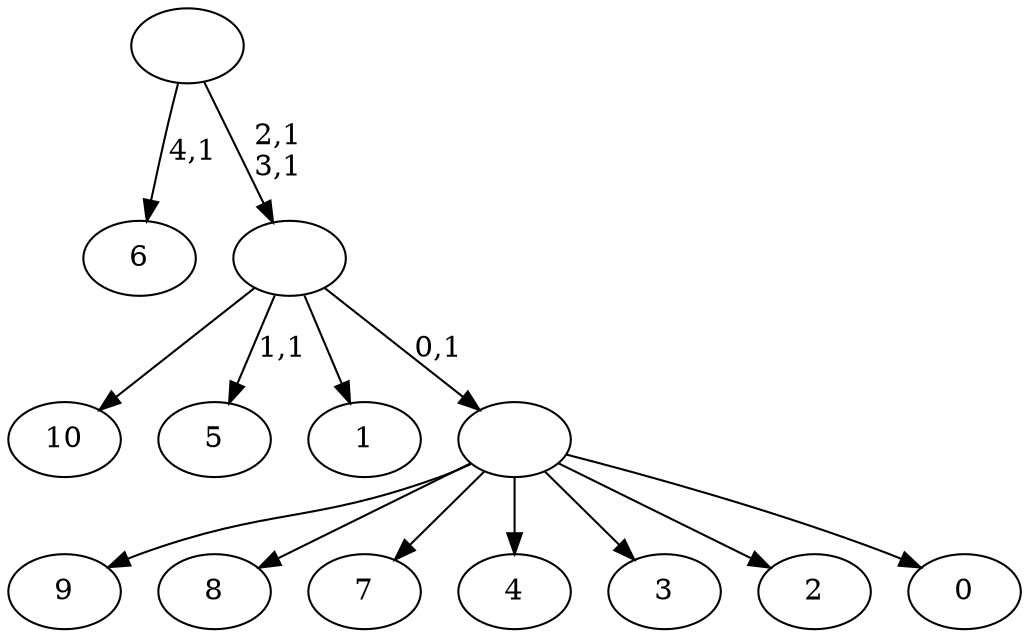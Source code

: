 digraph T {
	16 [label="10"]
	15 [label="9"]
	14 [label="8"]
	13 [label="7"]
	12 [label="6"]
	10 [label="5"]
	8 [label="4"]
	7 [label="3"]
	6 [label="2"]
	5 [label="1"]
	4 [label="0"]
	3 [label=""]
	2 [label=""]
	0 [label=""]
	3 -> 15 [label=""]
	3 -> 14 [label=""]
	3 -> 13 [label=""]
	3 -> 8 [label=""]
	3 -> 7 [label=""]
	3 -> 6 [label=""]
	3 -> 4 [label=""]
	2 -> 10 [label="1,1"]
	2 -> 16 [label=""]
	2 -> 5 [label=""]
	2 -> 3 [label="0,1"]
	0 -> 2 [label="2,1\n3,1"]
	0 -> 12 [label="4,1"]
}
